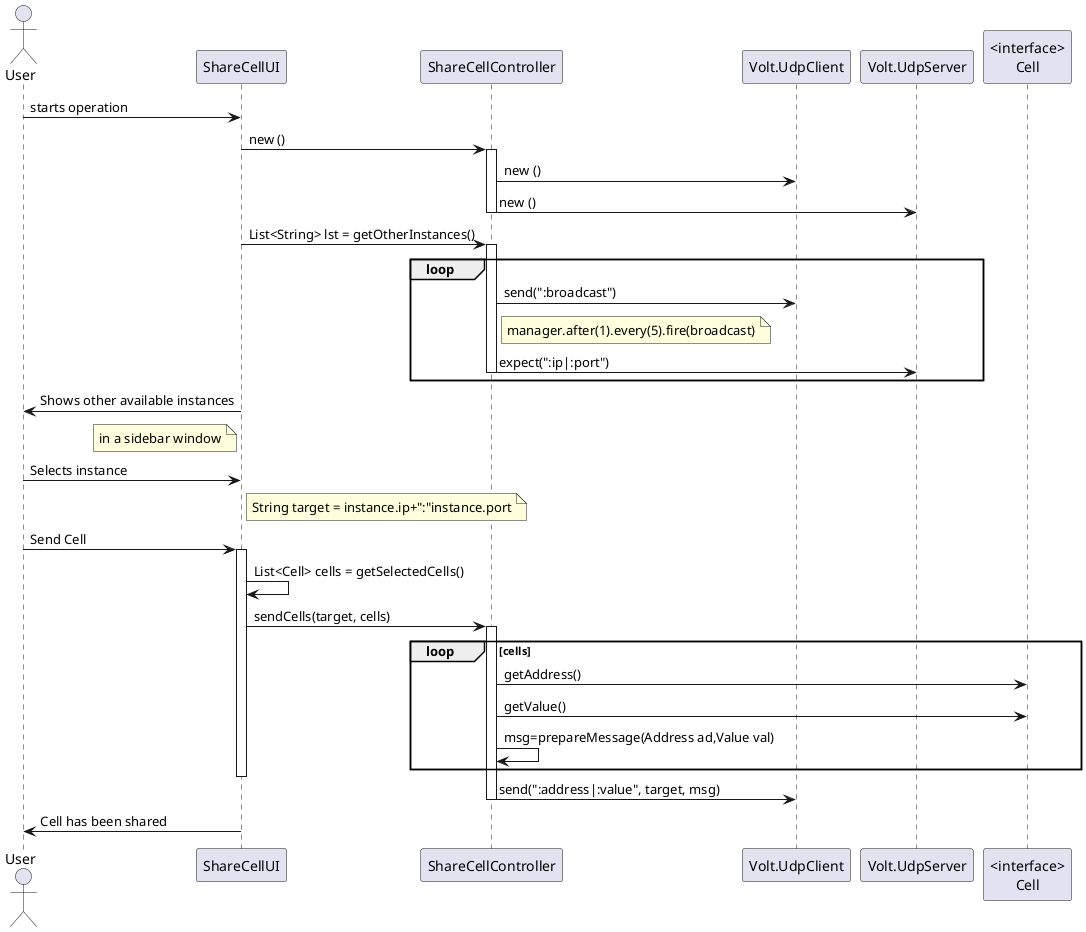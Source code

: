 @startuml doc-files/ipc01_01_design.png

actor User 
participant "ShareCellUI" as UI
participant "ShareCellController" as Controller
participant "Volt.UdpClient" as UdpClient
participant "Volt.UdpServer" as UdpServer
participant "<interface>\nCell" as Cell

User->UI: starts operation
UI->Controller: new ()

activate Controller
Controller->UdpClient: new ()
Controller->UdpServer: new ()
deactivate Controller

UI->Controller: List<String> lst = getOtherInstances()
loop
activate Controller
Controller->UdpClient: send(":broadcast")
note right of Controller: manager.after(1).every(5).fire(broadcast)
Controller->UdpServer: expect(":ip|:port")
deactivate Controller
end

UI->User: Shows other available instances
note left of UI: in a sidebar window
User->UI: Selects instance
note right of UI: String target = instance.ip+":"instance.port
User->UI: Send Cell

activate UI
UI->UI: List<Cell> cells = getSelectedCells()
UI->Controller: sendCells(target, cells)
activate Controller
loop cells
Controller->Cell: getAddress()
Controller->Cell: getValue()
Controller->Controller:msg=prepareMessage(Address ad,Value val)
end
deactivate UI
Controller->UdpClient: send(":address|:value", target, msg)
deactivate Controller
UI->User: Cell has been shared

@enduml
